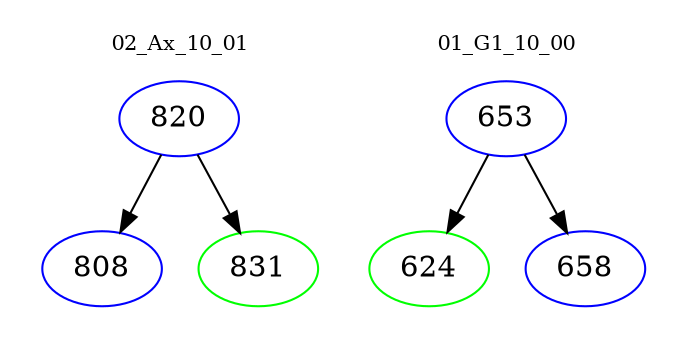 digraph{
subgraph cluster_0 {
color = white
label = "02_Ax_10_01";
fontsize=10;
T0_820 [label="820", color="blue"]
T0_820 -> T0_808 [color="black"]
T0_808 [label="808", color="blue"]
T0_820 -> T0_831 [color="black"]
T0_831 [label="831", color="green"]
}
subgraph cluster_1 {
color = white
label = "01_G1_10_00";
fontsize=10;
T1_653 [label="653", color="blue"]
T1_653 -> T1_624 [color="black"]
T1_624 [label="624", color="green"]
T1_653 -> T1_658 [color="black"]
T1_658 [label="658", color="blue"]
}
}
